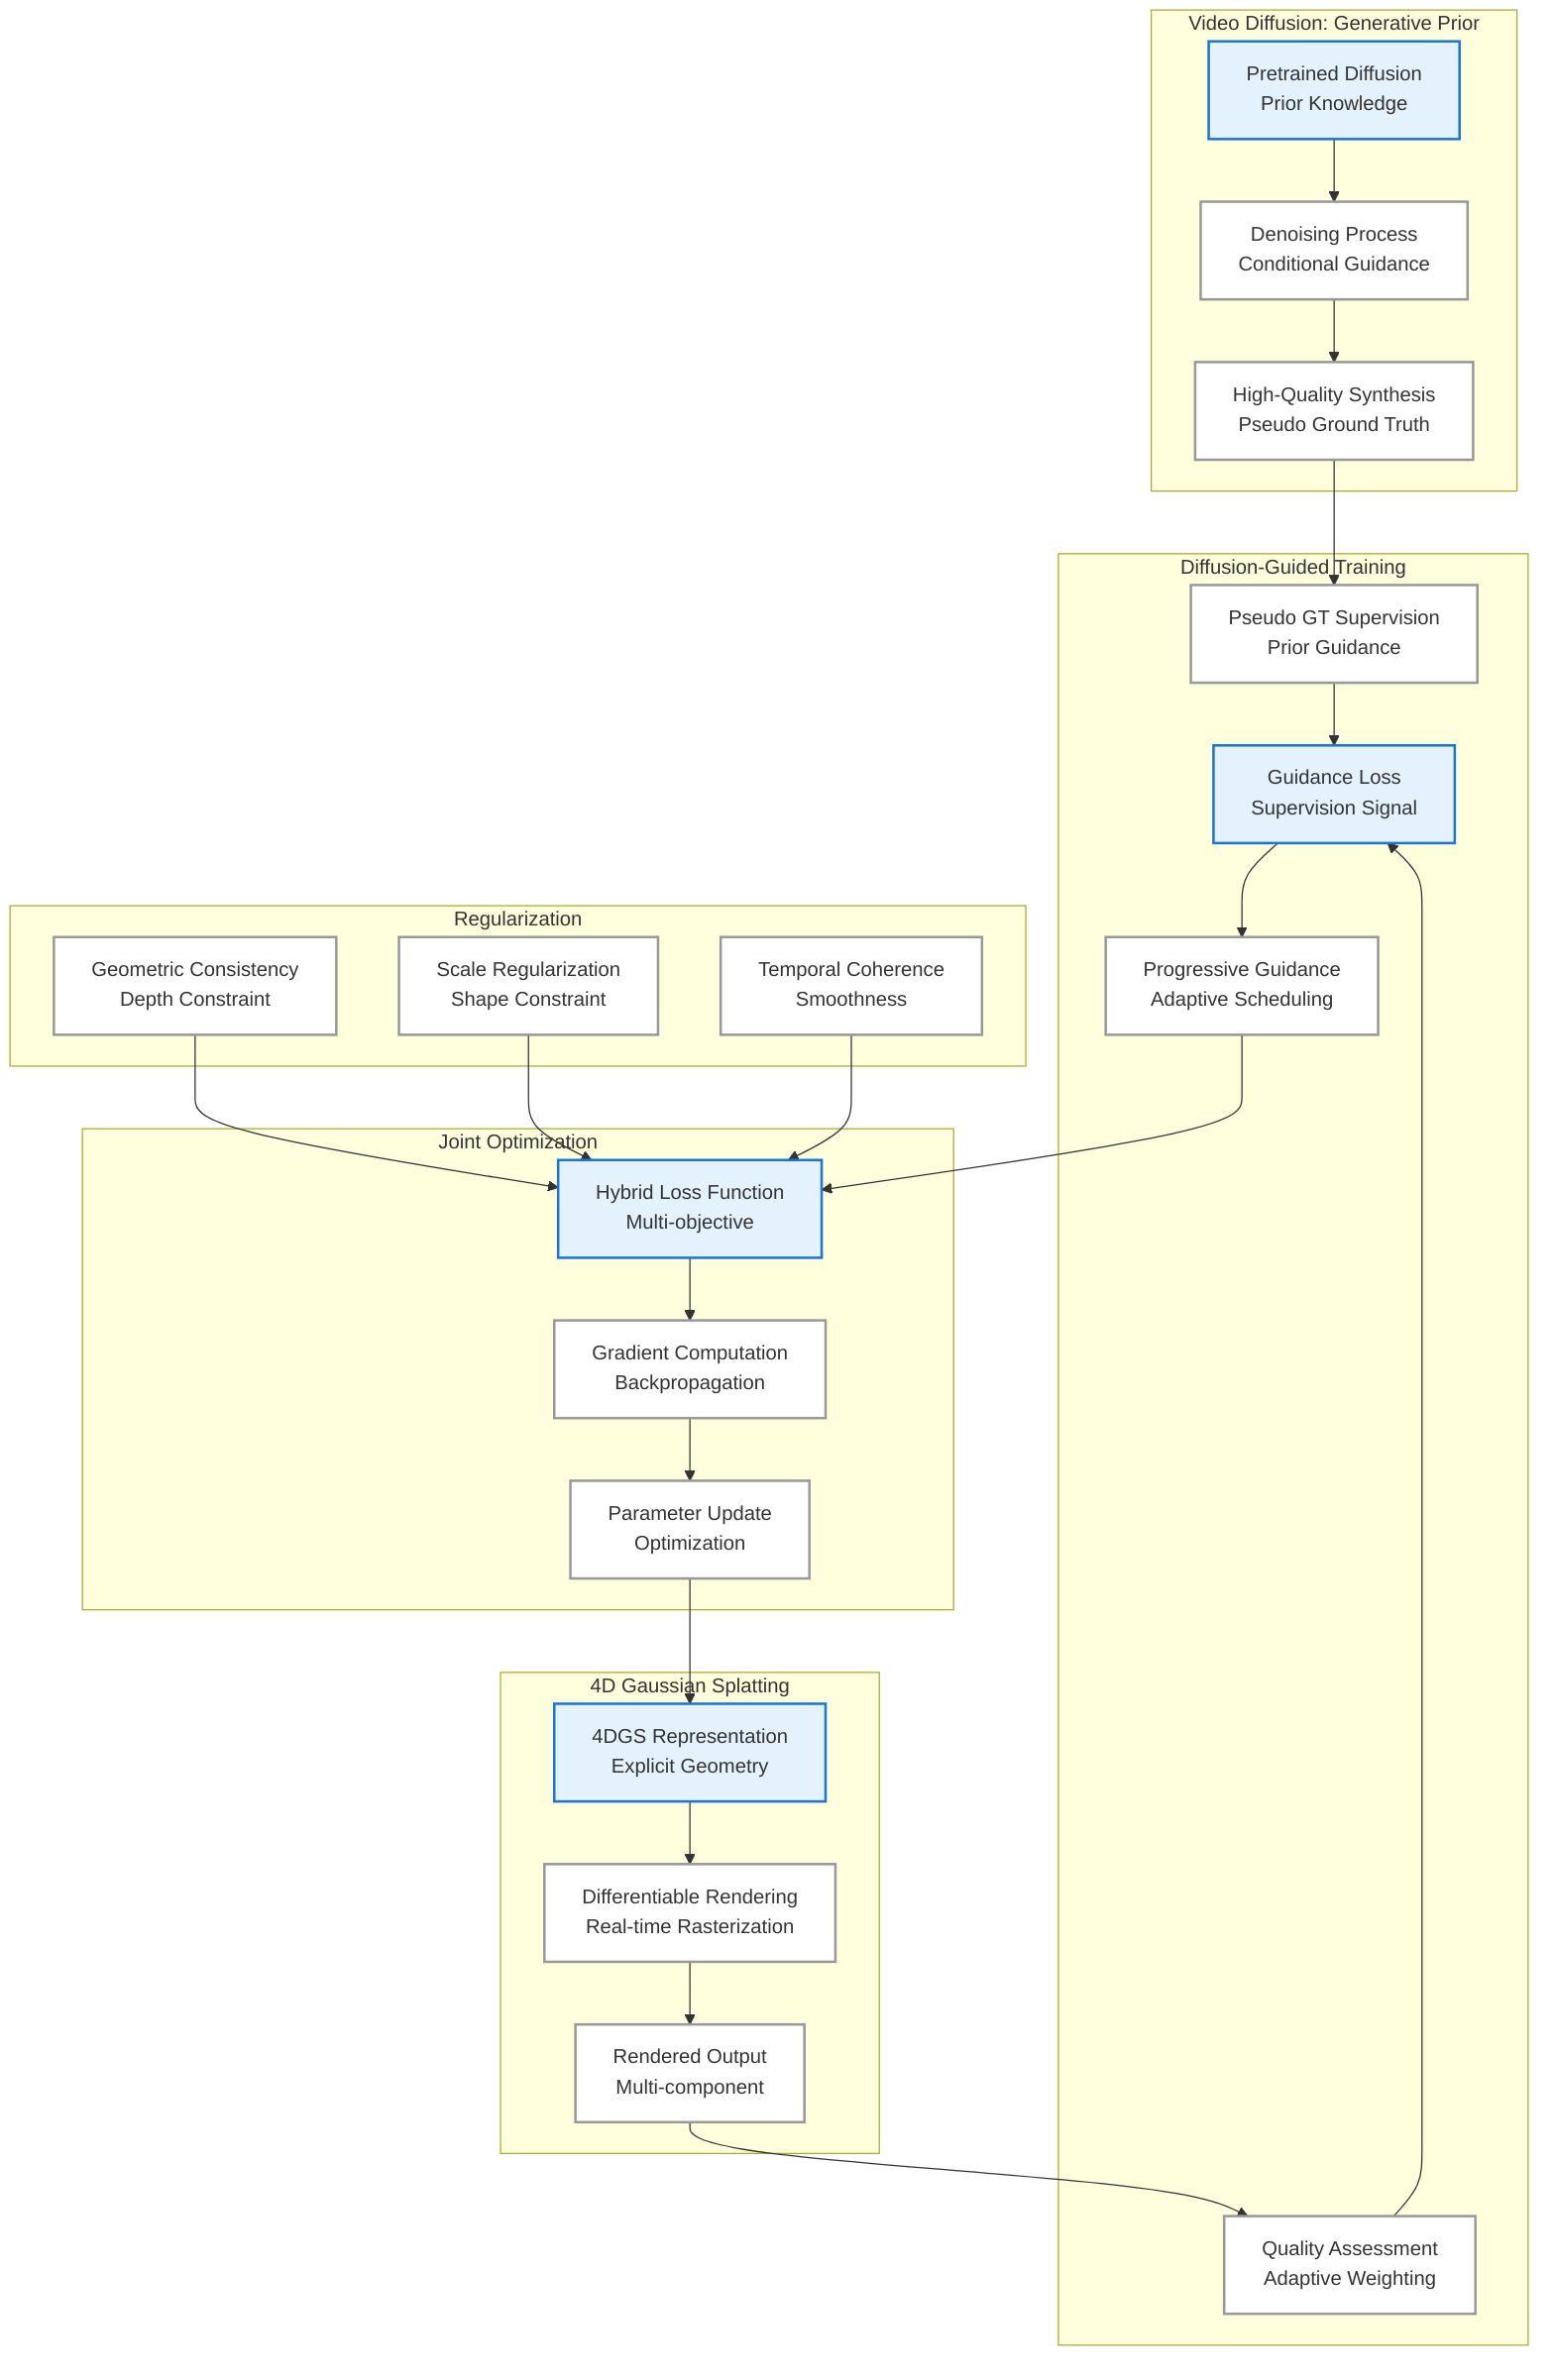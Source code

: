 graph TB
    subgraph DiffusionGuide["Video Diffusion: Generative Prior"]
        A["Pretrained Diffusion<br/>Prior Knowledge"]
        A --> B["Denoising Process<br/>Conditional Guidance"]
        B --> C["High-Quality Synthesis<br/>Pseudo Ground Truth"]
    end
    
    subgraph GaussianModel["4D Gaussian Splatting"]
        D["4DGS Representation<br/>Explicit Geometry"]
        D --> E["Differentiable Rendering<br/>Real-time Rasterization"]
        E --> F["Rendered Output<br/>Multi-component"]
    end
    
    subgraph GuidanceMechanism["Diffusion-Guided Training"]
        C --> G["Pseudo GT Supervision<br/>Prior Guidance"]
        F --> H["Quality Assessment<br/>Adaptive Weighting"]
        G --> I["Guidance Loss<br/>Supervision Signal"]
        H --> I
        I --> J["Progressive Guidance<br/>Adaptive Scheduling"]
    end
    
    subgraph JointOptimization["Joint Optimization"]
        J --> K["Hybrid Loss Function<br/>Multi-objective"]
        K --> L["Gradient Computation<br/>Backpropagation"]
        L --> M["Parameter Update<br/>Optimization"]
        M --> D
    end
    
    subgraph RegularizationTerms["Regularization"]
        N["Geometric Consistency<br/>Depth Constraint"]
        O["Scale Regularization<br/>Shape Constraint"]
        P["Temporal Coherence<br/>Smoothness"]
    end
    
    N --> K
    O --> K
    P --> K
    
    classDef normalStyle fill:#FFFFFF,stroke:#999999,stroke-width:2px
    classDef importantStyle fill:#E3F2FD,stroke:#1976D2,stroke-width:2px
    
    class A,D,I,K importantStyle
    class B,C,E,F,G,H,J,L,M,N,O,P normalStyle